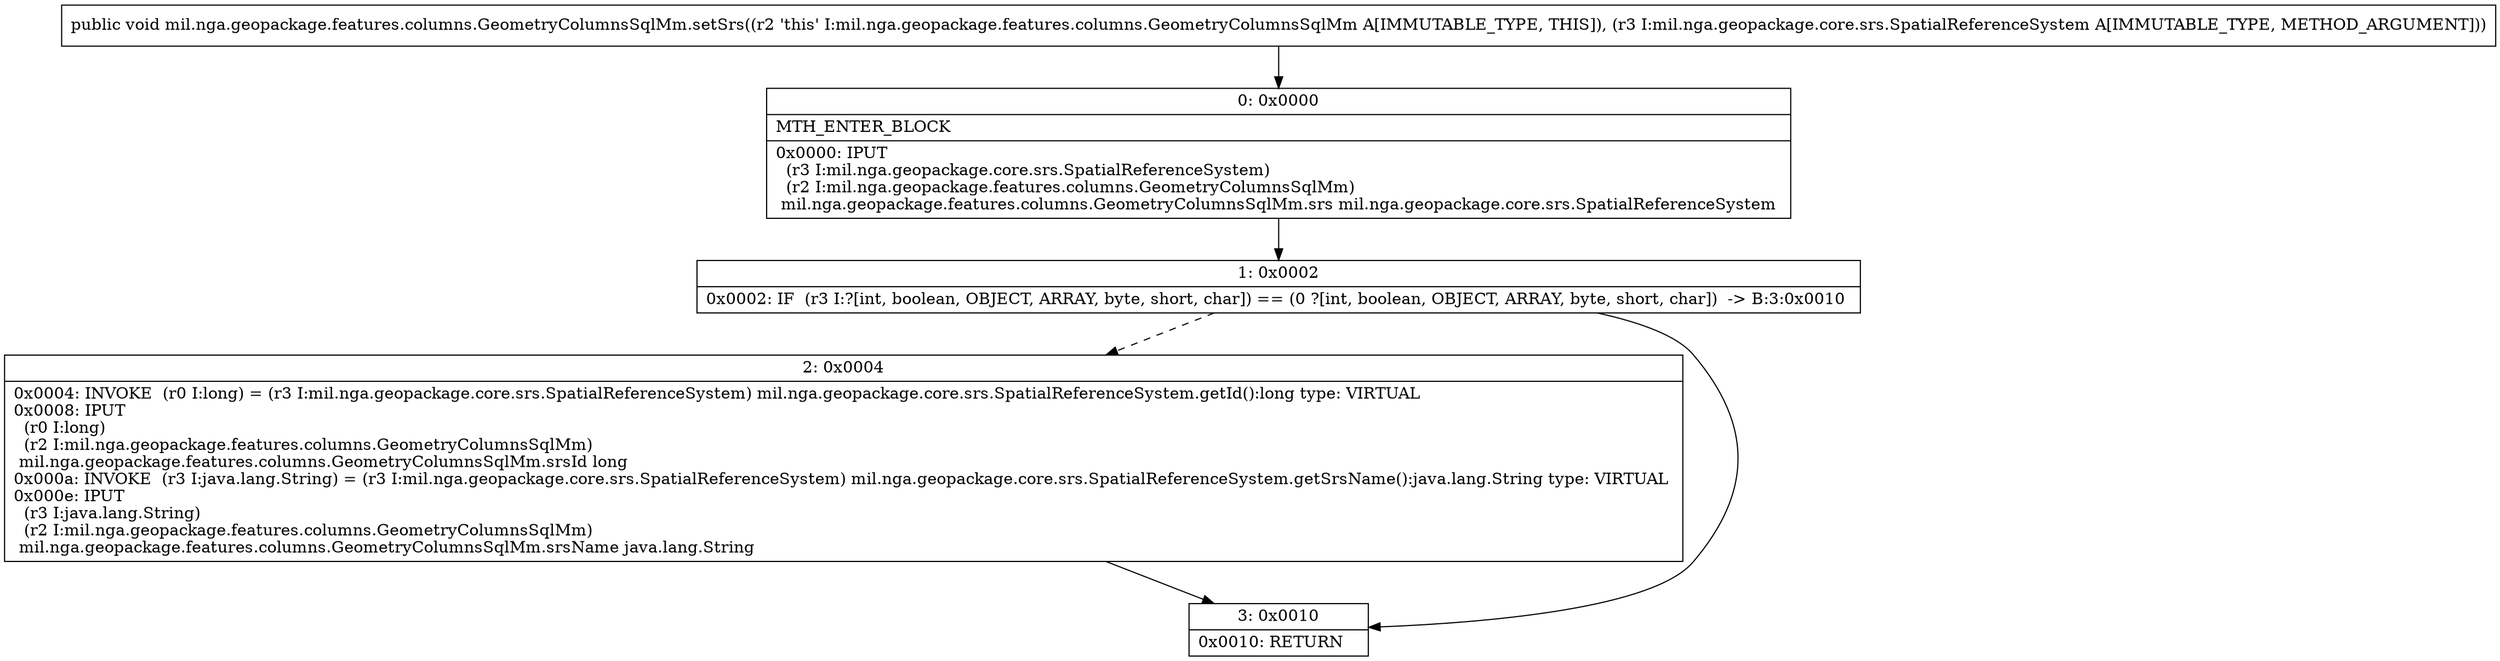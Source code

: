 digraph "CFG formil.nga.geopackage.features.columns.GeometryColumnsSqlMm.setSrs(Lmil\/nga\/geopackage\/core\/srs\/SpatialReferenceSystem;)V" {
Node_0 [shape=record,label="{0\:\ 0x0000|MTH_ENTER_BLOCK\l|0x0000: IPUT  \l  (r3 I:mil.nga.geopackage.core.srs.SpatialReferenceSystem)\l  (r2 I:mil.nga.geopackage.features.columns.GeometryColumnsSqlMm)\l mil.nga.geopackage.features.columns.GeometryColumnsSqlMm.srs mil.nga.geopackage.core.srs.SpatialReferenceSystem \l}"];
Node_1 [shape=record,label="{1\:\ 0x0002|0x0002: IF  (r3 I:?[int, boolean, OBJECT, ARRAY, byte, short, char]) == (0 ?[int, boolean, OBJECT, ARRAY, byte, short, char])  \-\> B:3:0x0010 \l}"];
Node_2 [shape=record,label="{2\:\ 0x0004|0x0004: INVOKE  (r0 I:long) = (r3 I:mil.nga.geopackage.core.srs.SpatialReferenceSystem) mil.nga.geopackage.core.srs.SpatialReferenceSystem.getId():long type: VIRTUAL \l0x0008: IPUT  \l  (r0 I:long)\l  (r2 I:mil.nga.geopackage.features.columns.GeometryColumnsSqlMm)\l mil.nga.geopackage.features.columns.GeometryColumnsSqlMm.srsId long \l0x000a: INVOKE  (r3 I:java.lang.String) = (r3 I:mil.nga.geopackage.core.srs.SpatialReferenceSystem) mil.nga.geopackage.core.srs.SpatialReferenceSystem.getSrsName():java.lang.String type: VIRTUAL \l0x000e: IPUT  \l  (r3 I:java.lang.String)\l  (r2 I:mil.nga.geopackage.features.columns.GeometryColumnsSqlMm)\l mil.nga.geopackage.features.columns.GeometryColumnsSqlMm.srsName java.lang.String \l}"];
Node_3 [shape=record,label="{3\:\ 0x0010|0x0010: RETURN   \l}"];
MethodNode[shape=record,label="{public void mil.nga.geopackage.features.columns.GeometryColumnsSqlMm.setSrs((r2 'this' I:mil.nga.geopackage.features.columns.GeometryColumnsSqlMm A[IMMUTABLE_TYPE, THIS]), (r3 I:mil.nga.geopackage.core.srs.SpatialReferenceSystem A[IMMUTABLE_TYPE, METHOD_ARGUMENT])) }"];
MethodNode -> Node_0;
Node_0 -> Node_1;
Node_1 -> Node_2[style=dashed];
Node_1 -> Node_3;
Node_2 -> Node_3;
}

